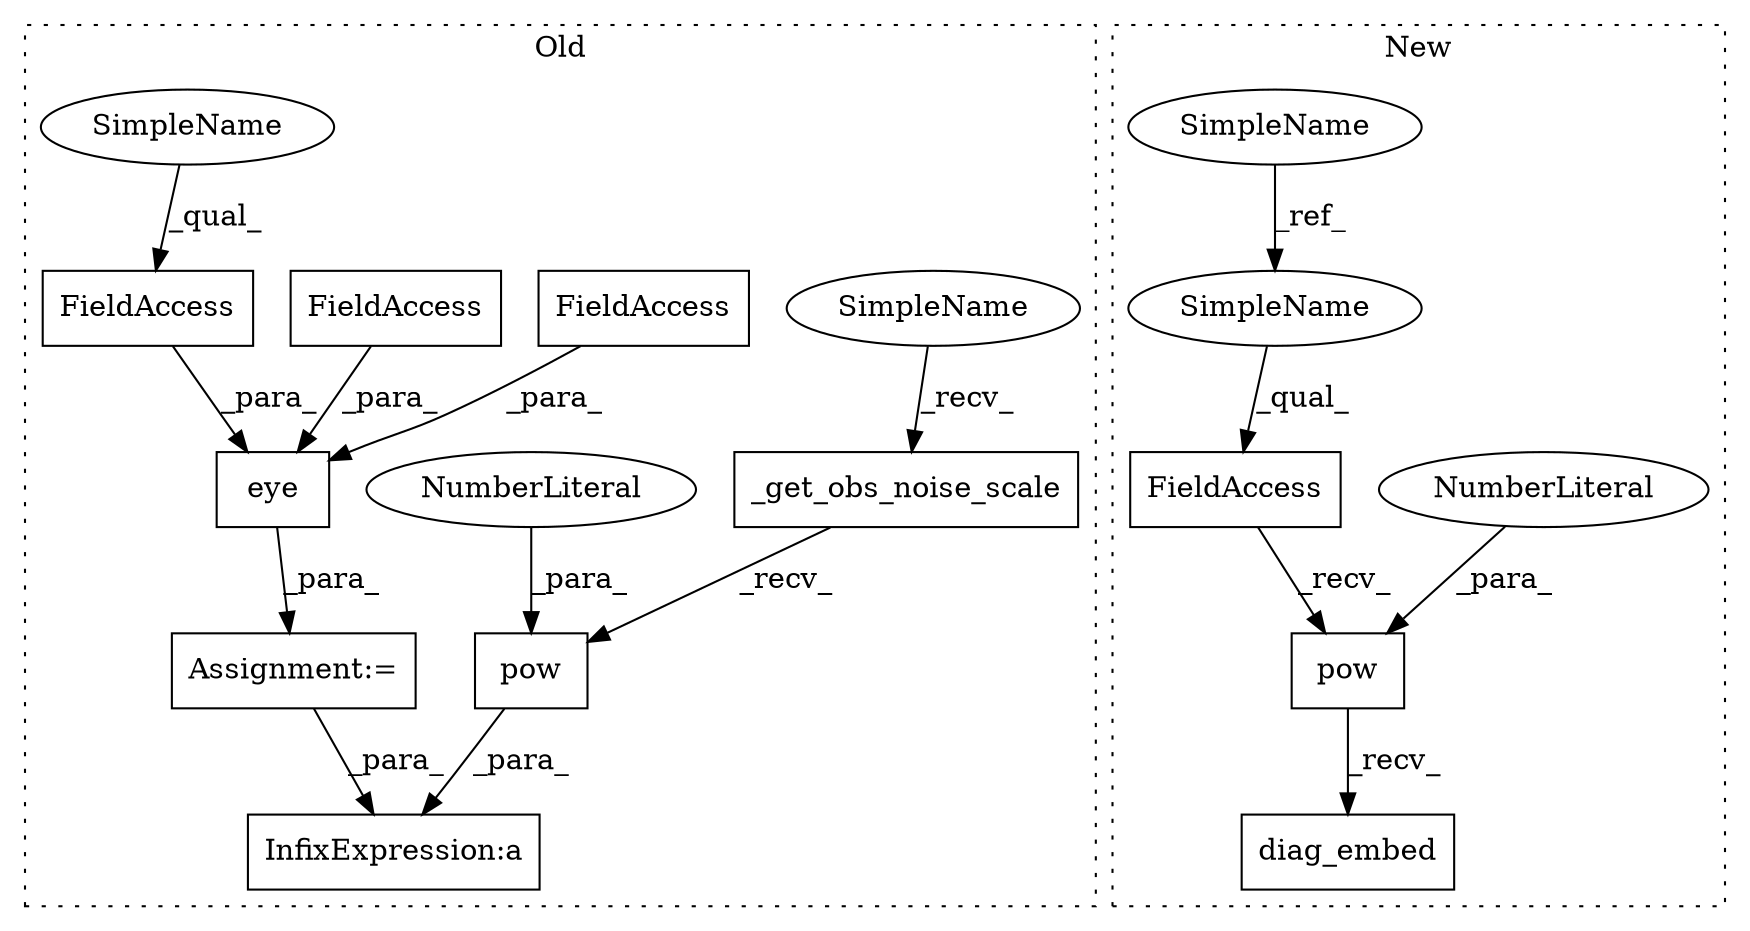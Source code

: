 digraph G {
subgraph cluster0 {
1 [label="pow" a="32" s="7886,7893" l="4,1" shape="box"];
3 [label="InfixExpression:a" a="27" s="7894" l="3" shape="box"];
4 [label="eye" a="32" s="7770,7813" l="4,1" shape="box"];
5 [label="NumberLiteral" a="34" s="7890" l="3" shape="ellipse"];
6 [label="FieldAccess" a="22" s="7787" l="13" shape="box"];
7 [label="FieldAccess" a="22" s="7801" l="12" shape="box"];
8 [label="FieldAccess" a="22" s="7774" l="12" shape="box"];
13 [label="_get_obs_noise_scale" a="32" s="7863" l="22" shape="box"];
14 [label="Assignment:=" a="7" s="7763" l="1" shape="box"];
16 [label="SimpleName" a="42" s="7858" l="4" shape="ellipse"];
17 [label="SimpleName" a="42" s="7774" l="4" shape="ellipse"];
label = "Old";
style="dotted";
}
subgraph cluster1 {
2 [label="diag_embed" a="32" s="7527" l="12" shape="box"];
9 [label="pow" a="32" s="7518,7525" l="4,1" shape="box"];
10 [label="NumberLiteral" a="34" s="7522" l="3" shape="ellipse"];
11 [label="FieldAccess" a="22" s="7497" l="20" shape="box"];
12 [label="SimpleName" a="42" s="5018" l="4" shape="ellipse"];
15 [label="SimpleName" a="42" s="7497" l="4" shape="ellipse"];
label = "New";
style="dotted";
}
1 -> 3 [label="_para_"];
4 -> 14 [label="_para_"];
5 -> 1 [label="_para_"];
6 -> 4 [label="_para_"];
7 -> 4 [label="_para_"];
8 -> 4 [label="_para_"];
9 -> 2 [label="_recv_"];
10 -> 9 [label="_para_"];
11 -> 9 [label="_recv_"];
12 -> 15 [label="_ref_"];
13 -> 1 [label="_recv_"];
14 -> 3 [label="_para_"];
15 -> 11 [label="_qual_"];
16 -> 13 [label="_recv_"];
17 -> 8 [label="_qual_"];
}